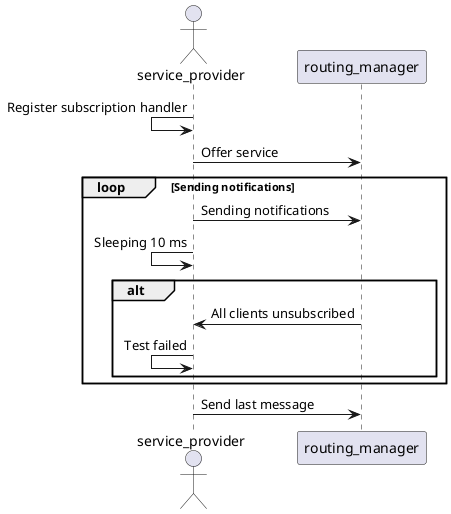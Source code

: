 @startuml multicast_group_test_service_provider

Actor service_provider as SRV

participant routing_manager as RM

SRV <- SRV : Register subscription handler

SRV -> RM : Offer service

loop Sending notifications

    SRV -> RM : Sending notifications

    SRV <- SRV : Sleeping 10 ms

    alt

        RM -> SRV : All clients unsubscribed

        SRV <- SRV : Test failed

    end

end

SRV -> RM : Send last message

@enduml

